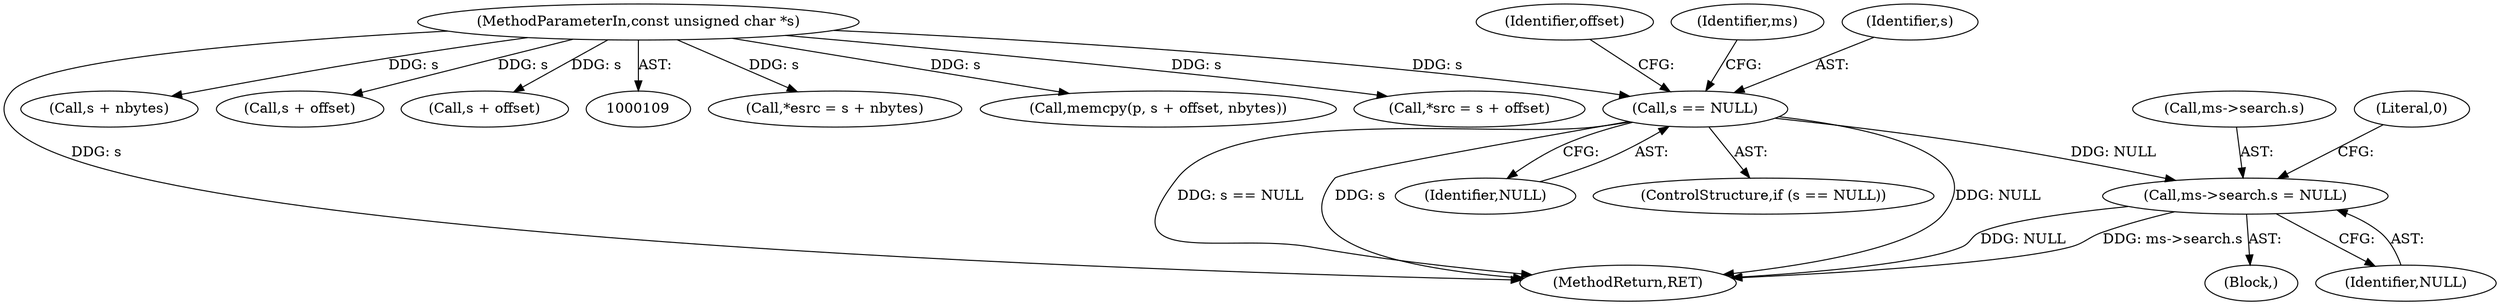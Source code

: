 digraph "0_file_4a284c89d6ef11aca34da65da7d673050a5ea320_3@pointer" {
"1000157" [label="(Call,s == NULL)"];
"1000114" [label="(MethodParameterIn,const unsigned char *s)"];
"1000168" [label="(Call,ms->search.s = NULL)"];
"1000252" [label="(Call,*esrc = s + nbytes)"];
"1000383" [label="(Call,memcpy(p, s + offset, nbytes))"];
"1000160" [label="(Block,)"];
"1000114" [label="(MethodParameterIn,const unsigned char *s)"];
"1000156" [label="(ControlStructure,if (s == NULL))"];
"1000178" [label="(Identifier,offset)"];
"1000246" [label="(Call,*src = s + offset)"];
"1000413" [label="(MethodReturn,RET)"];
"1000254" [label="(Call,s + nbytes)"];
"1000164" [label="(Identifier,ms)"];
"1000157" [label="(Call,s == NULL)"];
"1000168" [label="(Call,ms->search.s = NULL)"];
"1000385" [label="(Call,s + offset)"];
"1000174" [label="(Identifier,NULL)"];
"1000248" [label="(Call,s + offset)"];
"1000169" [label="(Call,ms->search.s)"];
"1000159" [label="(Identifier,NULL)"];
"1000176" [label="(Literal,0)"];
"1000158" [label="(Identifier,s)"];
"1000157" -> "1000156"  [label="AST: "];
"1000157" -> "1000159"  [label="CFG: "];
"1000158" -> "1000157"  [label="AST: "];
"1000159" -> "1000157"  [label="AST: "];
"1000164" -> "1000157"  [label="CFG: "];
"1000178" -> "1000157"  [label="CFG: "];
"1000157" -> "1000413"  [label="DDG: NULL"];
"1000157" -> "1000413"  [label="DDG: s == NULL"];
"1000157" -> "1000413"  [label="DDG: s"];
"1000114" -> "1000157"  [label="DDG: s"];
"1000157" -> "1000168"  [label="DDG: NULL"];
"1000114" -> "1000109"  [label="AST: "];
"1000114" -> "1000413"  [label="DDG: s"];
"1000114" -> "1000246"  [label="DDG: s"];
"1000114" -> "1000248"  [label="DDG: s"];
"1000114" -> "1000252"  [label="DDG: s"];
"1000114" -> "1000254"  [label="DDG: s"];
"1000114" -> "1000383"  [label="DDG: s"];
"1000114" -> "1000385"  [label="DDG: s"];
"1000168" -> "1000160"  [label="AST: "];
"1000168" -> "1000174"  [label="CFG: "];
"1000169" -> "1000168"  [label="AST: "];
"1000174" -> "1000168"  [label="AST: "];
"1000176" -> "1000168"  [label="CFG: "];
"1000168" -> "1000413"  [label="DDG: ms->search.s"];
"1000168" -> "1000413"  [label="DDG: NULL"];
}
